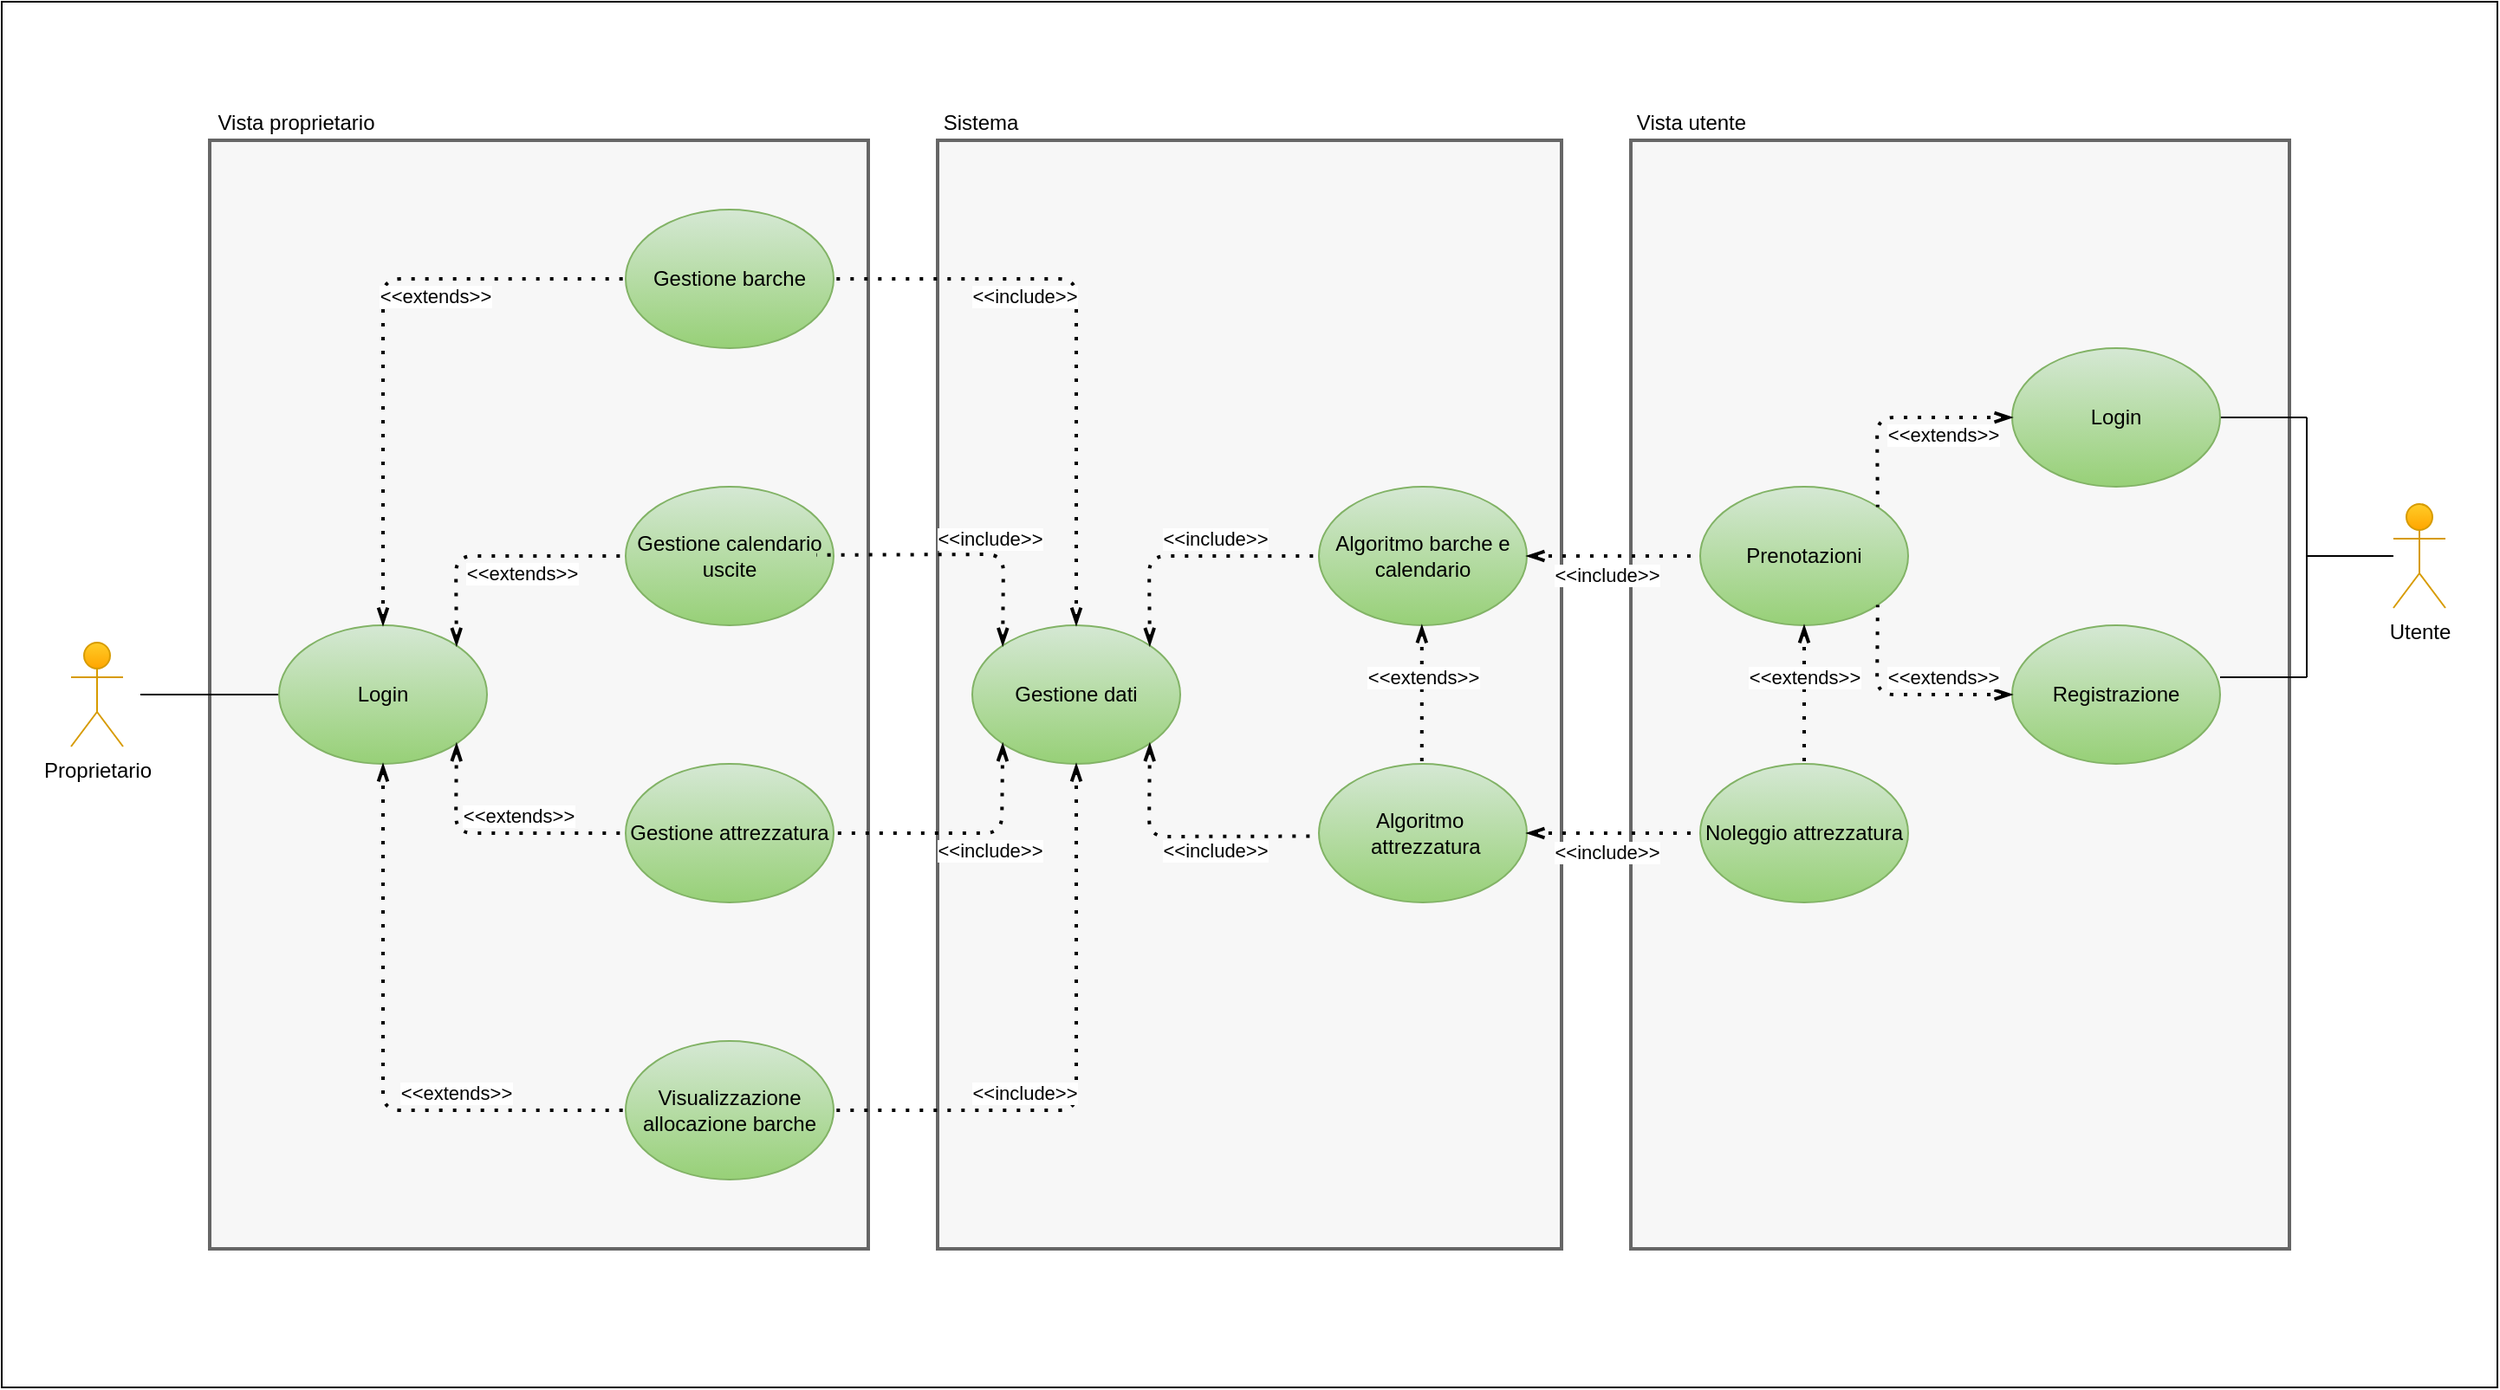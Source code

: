 <mxfile version="13.7.9" type="device"><diagram id="jp8cuo-wPBz0xwhXFaOk" name="Page-1"><mxGraphModel dx="2076" dy="1110" grid="1" gridSize="10" guides="1" tooltips="1" connect="1" arrows="1" fold="1" page="1" pageScale="1" pageWidth="1920" pageHeight="1200" background="none" math="0" shadow="0"><root><mxCell id="0"/><mxCell id="1" parent="0"/><mxCell id="2iJLd42iZZPkNzo-Zbid-79" value="" style="rounded=0;whiteSpace=wrap;html=1;sketch=0;glass=0;" parent="1" vertex="1"><mxGeometry x="120" width="1440" height="800" as="geometry"/></mxCell><mxCell id="2iJLd42iZZPkNzo-Zbid-81" value="" style="rounded=0;whiteSpace=wrap;html=1;glass=0;sketch=0;strokeWidth=2;strokeColor=#666666;fontColor=#333333;fillColor=#F7F7F7;" parent="1" vertex="1"><mxGeometry x="1060" y="80" width="380" height="640" as="geometry"/></mxCell><mxCell id="2iJLd42iZZPkNzo-Zbid-86" value="" style="rounded=0;whiteSpace=wrap;html=1;glass=0;sketch=0;strokeWidth=2;strokeColor=#666666;fontColor=#333333;fillColor=#F7F7F7;" parent="1" vertex="1"><mxGeometry x="660" y="80" width="360" height="640" as="geometry"/></mxCell><mxCell id="2iJLd42iZZPkNzo-Zbid-80" value="" style="rounded=0;whiteSpace=wrap;html=1;glass=0;sketch=0;strokeWidth=2;strokeColor=#666666;fontColor=#333333;fillColor=#F7F7F7;" parent="1" vertex="1"><mxGeometry x="240" y="80" width="380" height="640" as="geometry"/></mxCell><mxCell id="2iJLd42iZZPkNzo-Zbid-54" value="" style="rounded=0;orthogonalLoop=1;jettySize=auto;html=1;startArrow=none;startFill=0;endArrow=none;endFill=0;" parent="1" target="2iJLd42iZZPkNzo-Zbid-15" edge="1"><mxGeometry relative="1" as="geometry"><mxPoint x="200" y="400" as="sourcePoint"/></mxGeometry></mxCell><mxCell id="O-ijOXRp3zJjp2DWWO9Z-1" value="Proprietario" style="shape=umlActor;verticalLabelPosition=bottom;verticalAlign=top;html=1;outlineConnect=0;fillColor=#ffcd28;strokeColor=#d79b00;gradientColor=#ffa500;" parent="1" vertex="1"><mxGeometry x="160" y="370" width="30" height="60" as="geometry"/></mxCell><mxCell id="2iJLd42iZZPkNzo-Zbid-1" value="Gestione barche" style="ellipse;whiteSpace=wrap;html=1;fillColor=#d5e8d4;strokeColor=#82b366;gradientColor=#97d077;" parent="1" vertex="1"><mxGeometry x="480" y="120" width="120" height="80" as="geometry"/></mxCell><mxCell id="2iJLd42iZZPkNzo-Zbid-2" value="Gestione calendario uscite" style="ellipse;whiteSpace=wrap;html=1;fillColor=#d5e8d4;strokeColor=#82b366;gradientColor=#97d077;" parent="1" vertex="1"><mxGeometry x="480" y="280" width="120" height="80" as="geometry"/></mxCell><mxCell id="2iJLd42iZZPkNzo-Zbid-3" value="Gestione attrezzatura" style="ellipse;whiteSpace=wrap;html=1;fillColor=#d5e8d4;strokeColor=#82b366;gradientColor=#97d077;" parent="1" vertex="1"><mxGeometry x="480" y="440" width="120" height="80" as="geometry"/></mxCell><mxCell id="2iJLd42iZZPkNzo-Zbid-4" value="Visualizzazione allocazione barche" style="ellipse;whiteSpace=wrap;html=1;fillColor=#d5e8d4;strokeColor=#82b366;gradientColor=#97d077;" parent="1" vertex="1"><mxGeometry x="480" y="600" width="120" height="80" as="geometry"/></mxCell><mxCell id="2iJLd42iZZPkNzo-Zbid-13" value="Gestione dati" style="ellipse;whiteSpace=wrap;html=1;fillColor=#d5e8d4;strokeColor=#82b366;gradientColor=#97d077;" parent="1" vertex="1"><mxGeometry x="680" y="360" width="120" height="80" as="geometry"/></mxCell><mxCell id="2iJLd42iZZPkNzo-Zbid-15" value="Login" style="ellipse;whiteSpace=wrap;html=1;fillColor=#d5e8d4;strokeColor=#82b366;gradientColor=#97d077;" parent="1" vertex="1"><mxGeometry x="280" y="360" width="120" height="80" as="geometry"/></mxCell><mxCell id="2iJLd42iZZPkNzo-Zbid-16" value="" style="endArrow=none;dashed=1;html=1;dashPattern=1 3;strokeWidth=2;entryX=0;entryY=0.5;entryDx=0;entryDy=0;startArrow=openThin;startFill=0;exitX=0.5;exitY=0;exitDx=0;exitDy=0;" parent="1" source="2iJLd42iZZPkNzo-Zbid-15" target="2iJLd42iZZPkNzo-Zbid-1" edge="1"><mxGeometry width="50" height="50" relative="1" as="geometry"><mxPoint x="330" y="360" as="sourcePoint"/><mxPoint x="530" y="440" as="targetPoint"/><Array as="points"><mxPoint x="340" y="160"/></Array></mxGeometry></mxCell><mxCell id="2iJLd42iZZPkNzo-Zbid-17" value="&amp;lt;&amp;lt;extends&amp;gt;&amp;gt;" style="edgeLabel;html=1;align=center;verticalAlign=middle;resizable=0;points=[];" parent="2iJLd42iZZPkNzo-Zbid-16" vertex="1" connectable="0"><mxGeometry x="0.498" y="-3" relative="1" as="geometry"><mxPoint x="-24.69" y="7" as="offset"/></mxGeometry></mxCell><mxCell id="2iJLd42iZZPkNzo-Zbid-22" value="" style="endArrow=none;dashed=1;html=1;dashPattern=1 3;strokeWidth=2;entryX=0;entryY=0.5;entryDx=0;entryDy=0;exitX=0.5;exitY=1;exitDx=0;exitDy=0;startArrow=openThin;startFill=0;" parent="1" source="2iJLd42iZZPkNzo-Zbid-15" target="2iJLd42iZZPkNzo-Zbid-4" edge="1"><mxGeometry width="50" height="50" relative="1" as="geometry"><mxPoint x="330" y="560" as="sourcePoint"/><mxPoint x="610" y="230" as="targetPoint"/><Array as="points"><mxPoint x="340" y="640"/></Array></mxGeometry></mxCell><mxCell id="2iJLd42iZZPkNzo-Zbid-23" value="&amp;lt;&amp;lt;extends&amp;gt;&amp;gt;" style="edgeLabel;html=1;align=center;verticalAlign=middle;resizable=0;points=[];" parent="2iJLd42iZZPkNzo-Zbid-22" vertex="1" connectable="0"><mxGeometry x="0.498" y="-3" relative="1" as="geometry"><mxPoint x="-12.4" y="-13" as="offset"/></mxGeometry></mxCell><mxCell id="2iJLd42iZZPkNzo-Zbid-25" value="" style="endArrow=none;dashed=1;html=1;dashPattern=1 3;strokeWidth=2;entryX=0;entryY=0.5;entryDx=0;entryDy=0;exitX=1;exitY=1;exitDx=0;exitDy=0;startArrow=openThin;startFill=0;" parent="1" source="2iJLd42iZZPkNzo-Zbid-15" target="2iJLd42iZZPkNzo-Zbid-3" edge="1"><mxGeometry width="50" height="50" relative="1" as="geometry"><mxPoint x="360" y="410" as="sourcePoint"/><mxPoint x="500" y="550" as="targetPoint"/><Array as="points"><mxPoint x="382" y="480"/></Array></mxGeometry></mxCell><mxCell id="2iJLd42iZZPkNzo-Zbid-26" value="&amp;lt;&amp;lt;extends&amp;gt;&amp;gt;" style="edgeLabel;html=1;align=center;verticalAlign=middle;resizable=0;points=[];" parent="2iJLd42iZZPkNzo-Zbid-25" vertex="1" connectable="0"><mxGeometry x="0.498" y="-3" relative="1" as="geometry"><mxPoint x="-24.23" y="-13.0" as="offset"/></mxGeometry></mxCell><mxCell id="2iJLd42iZZPkNzo-Zbid-31" value="" style="endArrow=none;dashed=1;html=1;dashPattern=1 3;strokeWidth=2;entryX=0;entryY=0.5;entryDx=0;entryDy=0;exitX=1;exitY=0;exitDx=0;exitDy=0;startArrow=openThin;startFill=0;" parent="1" source="2iJLd42iZZPkNzo-Zbid-15" target="2iJLd42iZZPkNzo-Zbid-2" edge="1"><mxGeometry width="50" height="50" relative="1" as="geometry"><mxPoint x="372.426" y="280.004" as="sourcePoint"/><mxPoint x="470" y="311.72" as="targetPoint"/><Array as="points"><mxPoint x="382" y="320"/></Array></mxGeometry></mxCell><mxCell id="2iJLd42iZZPkNzo-Zbid-32" value="&amp;lt;&amp;lt;extends&amp;gt;&amp;gt;" style="edgeLabel;html=1;align=center;verticalAlign=middle;resizable=0;points=[];" parent="2iJLd42iZZPkNzo-Zbid-31" vertex="1" connectable="0"><mxGeometry x="0.498" y="-3" relative="1" as="geometry"><mxPoint x="-22.05" y="7.0" as="offset"/></mxGeometry></mxCell><mxCell id="2iJLd42iZZPkNzo-Zbid-33" value="" style="endArrow=none;dashed=1;html=1;dashPattern=1 3;strokeWidth=2;exitX=0.5;exitY=0;exitDx=0;exitDy=0;entryX=1;entryY=0.5;entryDx=0;entryDy=0;startArrow=openThin;startFill=0;" parent="1" source="2iJLd42iZZPkNzo-Zbid-13" target="2iJLd42iZZPkNzo-Zbid-1" edge="1"><mxGeometry width="50" height="50" relative="1" as="geometry"><mxPoint x="670" y="200" as="sourcePoint"/><mxPoint x="590" y="200" as="targetPoint"/><Array as="points"><mxPoint x="740" y="160"/></Array></mxGeometry></mxCell><mxCell id="2iJLd42iZZPkNzo-Zbid-37" value="&amp;lt;&amp;lt;include&amp;gt;&amp;gt;" style="edgeLabel;html=1;align=center;verticalAlign=middle;resizable=0;points=[];" parent="2iJLd42iZZPkNzo-Zbid-33" vertex="1" connectable="0"><mxGeometry x="0.118" y="1" relative="1" as="geometry"><mxPoint x="-29.0" as="offset"/></mxGeometry></mxCell><mxCell id="2iJLd42iZZPkNzo-Zbid-34" value="" style="endArrow=none;dashed=1;html=1;dashPattern=1 3;strokeWidth=2;entryX=0;entryY=0;entryDx=0;entryDy=0;startArrow=openThin;startFill=0;exitX=0;exitY=0;exitDx=0;exitDy=0;" parent="1" source="2iJLd42iZZPkNzo-Zbid-13" edge="1"><mxGeometry width="50" height="50" relative="1" as="geometry"><mxPoint x="670" y="400" as="sourcePoint"/><mxPoint x="590" y="319.41" as="targetPoint"/><Array as="points"><mxPoint x="698" y="319"/></Array></mxGeometry></mxCell><mxCell id="2iJLd42iZZPkNzo-Zbid-38" value="&amp;lt;&amp;lt;include&amp;gt;&amp;gt;" style="edgeLabel;html=1;align=center;verticalAlign=middle;resizable=0;points=[];" parent="2iJLd42iZZPkNzo-Zbid-34" vertex="1" connectable="0"><mxGeometry x="0.494" y="3" relative="1" as="geometry"><mxPoint x="59.27" y="-12.26" as="offset"/></mxGeometry></mxCell><mxCell id="2iJLd42iZZPkNzo-Zbid-35" value="" style="endArrow=none;dashed=1;html=1;dashPattern=1 3;strokeWidth=2;entryX=1;entryY=0.5;entryDx=0;entryDy=0;exitX=0;exitY=1;exitDx=0;exitDy=0;startArrow=openThin;startFill=0;" parent="1" source="2iJLd42iZZPkNzo-Zbid-13" target="2iJLd42iZZPkNzo-Zbid-3" edge="1"><mxGeometry width="50" height="50" relative="1" as="geometry"><mxPoint x="670" y="439" as="sourcePoint"/><mxPoint x="590" y="438.82" as="targetPoint"/><Array as="points"><mxPoint x="697" y="480"/></Array></mxGeometry></mxCell><mxCell id="2iJLd42iZZPkNzo-Zbid-40" value="&amp;lt;&amp;lt;include&amp;gt;&amp;gt;" style="edgeLabel;html=1;align=center;verticalAlign=middle;resizable=0;points=[];" parent="2iJLd42iZZPkNzo-Zbid-35" vertex="1" connectable="0"><mxGeometry x="-0.356" y="5" relative="1" as="geometry"><mxPoint x="-12.01" y="13.67" as="offset"/></mxGeometry></mxCell><mxCell id="2iJLd42iZZPkNzo-Zbid-36" value="" style="endArrow=none;dashed=1;html=1;dashPattern=1 3;strokeWidth=2;exitX=0.5;exitY=1;exitDx=0;exitDy=0;entryX=1;entryY=0.5;entryDx=0;entryDy=0;startArrow=openThin;startFill=0;" parent="1" source="2iJLd42iZZPkNzo-Zbid-13" target="2iJLd42iZZPkNzo-Zbid-4" edge="1"><mxGeometry width="50" height="50" relative="1" as="geometry"><mxPoint x="670" y="559" as="sourcePoint"/><mxPoint x="590" y="559.41" as="targetPoint"/><Array as="points"><mxPoint x="740" y="640"/></Array></mxGeometry></mxCell><mxCell id="2iJLd42iZZPkNzo-Zbid-41" value="&amp;lt;&amp;lt;include&amp;gt;&amp;gt;" style="edgeLabel;html=1;align=center;verticalAlign=middle;resizable=0;points=[];" parent="2iJLd42iZZPkNzo-Zbid-36" vertex="1" connectable="0"><mxGeometry x="-0.457" y="3" relative="1" as="geometry"><mxPoint x="-33" y="97.5" as="offset"/></mxGeometry></mxCell><mxCell id="2iJLd42iZZPkNzo-Zbid-44" value="Algoritmo barche e calendario" style="ellipse;whiteSpace=wrap;html=1;fillColor=#d5e8d4;strokeColor=#82b366;gradientColor=#97d077;" parent="1" vertex="1"><mxGeometry x="880" y="280" width="120" height="80" as="geometry"/></mxCell><mxCell id="2iJLd42iZZPkNzo-Zbid-45" value="" style="endArrow=none;dashed=1;html=1;dashPattern=1 3;strokeWidth=2;exitX=1;exitY=0;exitDx=0;exitDy=0;entryX=0;entryY=0.5;entryDx=0;entryDy=0;startArrow=openThin;startFill=0;" parent="1" source="2iJLd42iZZPkNzo-Zbid-13" target="2iJLd42iZZPkNzo-Zbid-44" edge="1"><mxGeometry width="50" height="50" relative="1" as="geometry"><mxPoint x="770" y="450" as="sourcePoint"/><mxPoint x="770" y="480" as="targetPoint"/><Array as="points"><mxPoint x="782" y="320"/></Array></mxGeometry></mxCell><mxCell id="2iJLd42iZZPkNzo-Zbid-46" value="&amp;lt;&amp;lt;include&amp;gt;&amp;gt;" style="edgeLabel;html=1;align=center;verticalAlign=middle;resizable=0;points=[];" parent="2iJLd42iZZPkNzo-Zbid-45" vertex="1" connectable="0"><mxGeometry x="-0.486" y="-1" relative="1" as="geometry"><mxPoint x="36.89" y="-23.71" as="offset"/></mxGeometry></mxCell><mxCell id="2iJLd42iZZPkNzo-Zbid-55" value="Algoritmo&amp;nbsp; &amp;nbsp;attrezzatura" style="ellipse;whiteSpace=wrap;html=1;fillColor=#d5e8d4;strokeColor=#82b366;gradientColor=#97d077;" parent="1" vertex="1"><mxGeometry x="880" y="440" width="120" height="80" as="geometry"/></mxCell><mxCell id="2iJLd42iZZPkNzo-Zbid-56" value="" style="endArrow=none;dashed=1;html=1;dashPattern=1 3;strokeWidth=2;exitX=1;exitY=1;exitDx=0;exitDy=0;entryX=0;entryY=0.522;entryDx=0;entryDy=0;startArrow=openThin;startFill=0;entryPerimeter=0;" parent="1" source="2iJLd42iZZPkNzo-Zbid-13" target="2iJLd42iZZPkNzo-Zbid-55" edge="1"><mxGeometry width="50" height="50" relative="1" as="geometry"><mxPoint x="772.426" y="430.004" as="sourcePoint"/><mxPoint x="870" y="481.72" as="targetPoint"/><Array as="points"><mxPoint x="782" y="482"/></Array></mxGeometry></mxCell><mxCell id="2iJLd42iZZPkNzo-Zbid-57" value="&amp;lt;&amp;lt;include&amp;gt;&amp;gt;" style="edgeLabel;html=1;align=center;verticalAlign=middle;resizable=0;points=[];" parent="2iJLd42iZZPkNzo-Zbid-56" vertex="1" connectable="0"><mxGeometry x="-0.486" y="-1" relative="1" as="geometry"><mxPoint x="38.88" y="22.72" as="offset"/></mxGeometry></mxCell><mxCell id="2iJLd42iZZPkNzo-Zbid-58" value="" style="rounded=0;orthogonalLoop=1;jettySize=auto;html=1;startArrow=none;startFill=0;endArrow=none;endFill=0;entryX=1;entryY=0.5;entryDx=0;entryDy=0;" parent="1" target="2iJLd42iZZPkNzo-Zbid-60" edge="1"><mxGeometry relative="1" as="geometry"><mxPoint x="1450" y="240" as="sourcePoint"/><mxPoint x="1420" y="330" as="targetPoint"/><Array as="points"><mxPoint x="1450" y="240"/></Array></mxGeometry></mxCell><mxCell id="2iJLd42iZZPkNzo-Zbid-59" value="Utente" style="shape=umlActor;verticalLabelPosition=bottom;verticalAlign=top;html=1;outlineConnect=0;fillColor=#ffcd28;strokeColor=#d79b00;gradientColor=#ffa500;" parent="1" vertex="1"><mxGeometry x="1500" y="290" width="30" height="60" as="geometry"/></mxCell><mxCell id="2iJLd42iZZPkNzo-Zbid-60" value="Login" style="ellipse;whiteSpace=wrap;html=1;fillColor=#d5e8d4;strokeColor=#82b366;gradientColor=#97d077;" parent="1" vertex="1"><mxGeometry x="1280" y="200" width="120" height="80" as="geometry"/></mxCell><mxCell id="2iJLd42iZZPkNzo-Zbid-62" value="Registrazione" style="ellipse;whiteSpace=wrap;html=1;fillColor=#d5e8d4;strokeColor=#82b366;gradientColor=#97d077;" parent="1" vertex="1"><mxGeometry x="1280" y="360" width="120" height="80" as="geometry"/></mxCell><mxCell id="2iJLd42iZZPkNzo-Zbid-64" value="" style="rounded=0;orthogonalLoop=1;jettySize=auto;html=1;startArrow=none;startFill=0;endArrow=none;endFill=0;entryX=1;entryY=0.5;entryDx=0;entryDy=0;" parent="1" edge="1"><mxGeometry relative="1" as="geometry"><mxPoint x="1450" y="390" as="sourcePoint"/><mxPoint x="1400" y="390" as="targetPoint"/><Array as="points"/></mxGeometry></mxCell><mxCell id="2iJLd42iZZPkNzo-Zbid-65" value="Prenotazioni" style="ellipse;whiteSpace=wrap;html=1;fillColor=#d5e8d4;strokeColor=#82b366;gradientColor=#97d077;" parent="1" vertex="1"><mxGeometry x="1100" y="280" width="120" height="80" as="geometry"/></mxCell><mxCell id="2iJLd42iZZPkNzo-Zbid-67" value="" style="endArrow=none;dashed=1;html=1;dashPattern=1 3;strokeWidth=2;entryX=1;entryY=0;entryDx=0;entryDy=0;exitX=0;exitY=0.5;exitDx=0;exitDy=0;startArrow=openThin;startFill=0;" parent="1" source="2iJLd42iZZPkNzo-Zbid-60" target="2iJLd42iZZPkNzo-Zbid-65" edge="1"><mxGeometry width="50" height="50" relative="1" as="geometry"><mxPoint x="970" y="320" as="sourcePoint"/><mxPoint x="920" y="370" as="targetPoint"/><Array as="points"><mxPoint x="1202" y="240"/></Array></mxGeometry></mxCell><mxCell id="2iJLd42iZZPkNzo-Zbid-68" value="" style="endArrow=none;dashed=1;html=1;dashPattern=1 3;strokeWidth=2;entryX=1;entryY=1;entryDx=0;entryDy=0;exitX=0;exitY=0.5;exitDx=0;exitDy=0;startArrow=openThin;startFill=0;" parent="1" source="2iJLd42iZZPkNzo-Zbid-62" target="2iJLd42iZZPkNzo-Zbid-65" edge="1"><mxGeometry width="50" height="50" relative="1" as="geometry"><mxPoint x="1290" y="250" as="sourcePoint"/><mxPoint x="1232.426" y="301.716" as="targetPoint"/><Array as="points"><mxPoint x="1202" y="400"/></Array></mxGeometry></mxCell><mxCell id="2iJLd42iZZPkNzo-Zbid-70" value="&amp;lt;&amp;lt;extends&amp;gt;&amp;gt;" style="edgeLabel;html=1;align=center;verticalAlign=middle;resizable=0;points=[];" parent="1" vertex="1" connectable="0"><mxGeometry x="1239.997" y="250.003" as="geometry"/></mxCell><mxCell id="2iJLd42iZZPkNzo-Zbid-71" value="&amp;lt;&amp;lt;extends&amp;gt;&amp;gt;" style="edgeLabel;html=1;align=center;verticalAlign=middle;resizable=0;points=[];" parent="1" vertex="1" connectable="0"><mxGeometry x="1239.997" y="390.003" as="geometry"/></mxCell><mxCell id="2iJLd42iZZPkNzo-Zbid-72" value="Noleggio attrezzatura" style="ellipse;whiteSpace=wrap;html=1;fillColor=#d5e8d4;strokeColor=#82b366;gradientColor=#97d077;" parent="1" vertex="1"><mxGeometry x="1100" y="440" width="120" height="80" as="geometry"/></mxCell><mxCell id="2iJLd42iZZPkNzo-Zbid-73" value="" style="endArrow=none;dashed=1;html=1;dashPattern=1 3;strokeWidth=2;startArrow=openThin;startFill=0;exitX=0.5;exitY=1;exitDx=0;exitDy=0;entryX=0.5;entryY=0;entryDx=0;entryDy=0;" parent="1" source="2iJLd42iZZPkNzo-Zbid-65" target="2iJLd42iZZPkNzo-Zbid-72" edge="1"><mxGeometry width="50" height="50" relative="1" as="geometry"><mxPoint x="1280" y="540" as="sourcePoint"/><mxPoint x="1280" y="600" as="targetPoint"/></mxGeometry></mxCell><mxCell id="2iJLd42iZZPkNzo-Zbid-74" value="&amp;lt;&amp;lt;extends&amp;gt;&amp;gt;" style="edgeLabel;html=1;align=center;verticalAlign=middle;resizable=0;points=[];" parent="1" vertex="1" connectable="0"><mxGeometry x="1159.997" y="390.003" as="geometry"/></mxCell><mxCell id="2iJLd42iZZPkNzo-Zbid-75" value="" style="endArrow=none;dashed=1;html=1;dashPattern=1 3;strokeWidth=2;exitX=1;exitY=0.5;exitDx=0;exitDy=0;entryX=0;entryY=0.5;entryDx=0;entryDy=0;startArrow=openThin;startFill=0;" parent="1" source="2iJLd42iZZPkNzo-Zbid-44" target="2iJLd42iZZPkNzo-Zbid-65" edge="1"><mxGeometry width="50" height="50" relative="1" as="geometry"><mxPoint x="981.996" y="369.996" as="sourcePoint"/><mxPoint x="1079.57" y="318.28" as="targetPoint"/></mxGeometry></mxCell><mxCell id="2iJLd42iZZPkNzo-Zbid-76" value="&amp;lt;&amp;lt;include&amp;gt;&amp;gt;" style="edgeLabel;html=1;align=center;verticalAlign=middle;resizable=0;points=[];" parent="2iJLd42iZZPkNzo-Zbid-75" vertex="1" connectable="0"><mxGeometry x="-0.486" y="-1" relative="1" as="geometry"><mxPoint x="19.98" y="9.43" as="offset"/></mxGeometry></mxCell><mxCell id="2iJLd42iZZPkNzo-Zbid-77" value="" style="endArrow=none;dashed=1;html=1;dashPattern=1 3;strokeWidth=2;exitX=1;exitY=0.5;exitDx=0;exitDy=0;startArrow=openThin;startFill=0;entryX=0;entryY=0.5;entryDx=0;entryDy=0;" parent="1" source="2iJLd42iZZPkNzo-Zbid-55" target="2iJLd42iZZPkNzo-Zbid-72" edge="1"><mxGeometry width="50" height="50" relative="1" as="geometry"><mxPoint x="1010" y="330" as="sourcePoint"/><mxPoint x="1070" y="430" as="targetPoint"/></mxGeometry></mxCell><mxCell id="2iJLd42iZZPkNzo-Zbid-78" value="&amp;lt;&amp;lt;include&amp;gt;&amp;gt;" style="edgeLabel;html=1;align=center;verticalAlign=middle;resizable=0;points=[];" parent="2iJLd42iZZPkNzo-Zbid-77" vertex="1" connectable="0"><mxGeometry x="-0.486" y="-1" relative="1" as="geometry"><mxPoint x="19.98" y="9.43" as="offset"/></mxGeometry></mxCell><mxCell id="2iJLd42iZZPkNzo-Zbid-88" value="" style="endArrow=none;html=1;" parent="1" edge="1"><mxGeometry width="50" height="50" relative="1" as="geometry"><mxPoint x="1450" y="390" as="sourcePoint"/><mxPoint x="1450" y="240" as="targetPoint"/></mxGeometry></mxCell><mxCell id="2iJLd42iZZPkNzo-Zbid-90" value="" style="endArrow=none;html=1;" parent="1" source="2iJLd42iZZPkNzo-Zbid-59" edge="1"><mxGeometry width="50" height="50" relative="1" as="geometry"><mxPoint x="1170" y="340" as="sourcePoint"/><mxPoint x="1450" y="320" as="targetPoint"/></mxGeometry></mxCell><mxCell id="2iJLd42iZZPkNzo-Zbid-91" value="Vista proprietario" style="text;html=1;strokeColor=none;fillColor=none;align=center;verticalAlign=middle;whiteSpace=wrap;rounded=0;glass=0;sketch=0;" parent="1" vertex="1"><mxGeometry x="240" y="60" width="100" height="20" as="geometry"/></mxCell><mxCell id="2iJLd42iZZPkNzo-Zbid-92" value="Vista utente" style="text;html=1;strokeColor=none;fillColor=none;align=center;verticalAlign=middle;whiteSpace=wrap;rounded=0;glass=0;sketch=0;" parent="1" vertex="1"><mxGeometry x="1060" y="60" width="70" height="20" as="geometry"/></mxCell><mxCell id="2iJLd42iZZPkNzo-Zbid-93" value="Sistema" style="text;html=1;strokeColor=none;fillColor=none;align=center;verticalAlign=middle;whiteSpace=wrap;rounded=0;glass=0;sketch=0;" parent="1" vertex="1"><mxGeometry x="660" y="60" width="50" height="20" as="geometry"/></mxCell><mxCell id="2iJLd42iZZPkNzo-Zbid-94" value="" style="endArrow=none;dashed=1;html=1;dashPattern=1 3;strokeWidth=2;startArrow=openThin;startFill=0;exitX=0.5;exitY=1;exitDx=0;exitDy=0;entryX=0.5;entryY=0;entryDx=0;entryDy=0;" parent="1" edge="1"><mxGeometry width="50" height="50" relative="1" as="geometry"><mxPoint x="939.41" y="360" as="sourcePoint"/><mxPoint x="939.41" y="440" as="targetPoint"/></mxGeometry></mxCell><mxCell id="2iJLd42iZZPkNzo-Zbid-95" value="&amp;lt;&amp;lt;extends&amp;gt;&amp;gt;" style="edgeLabel;html=1;align=center;verticalAlign=middle;resizable=0;points=[];" parent="1" vertex="1" connectable="0"><mxGeometry x="939.997" y="390.003" as="geometry"/></mxCell></root></mxGraphModel></diagram></mxfile>